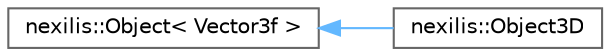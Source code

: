 digraph "Graphical Class Hierarchy"
{
 // LATEX_PDF_SIZE
  bgcolor="transparent";
  edge [fontname=Helvetica,fontsize=10,labelfontname=Helvetica,labelfontsize=10];
  node [fontname=Helvetica,fontsize=10,shape=box,height=0.2,width=0.4];
  rankdir="LR";
  Node0 [id="Node000000",label="nexilis::Object\< Vector3f \>",height=0.2,width=0.4,color="grey40", fillcolor="white", style="filled",URL="$d6/dd3/classnexilis_1_1Object.html",tooltip=" "];
  Node0 -> Node1 [id="edge41_Node000000_Node000001",dir="back",color="steelblue1",style="solid",tooltip=" "];
  Node1 [id="Node000001",label="nexilis::Object3D",height=0.2,width=0.4,color="grey40", fillcolor="white", style="filled",URL="$dc/d49/classnexilis_1_1Object3D.html",tooltip=" "];
}
